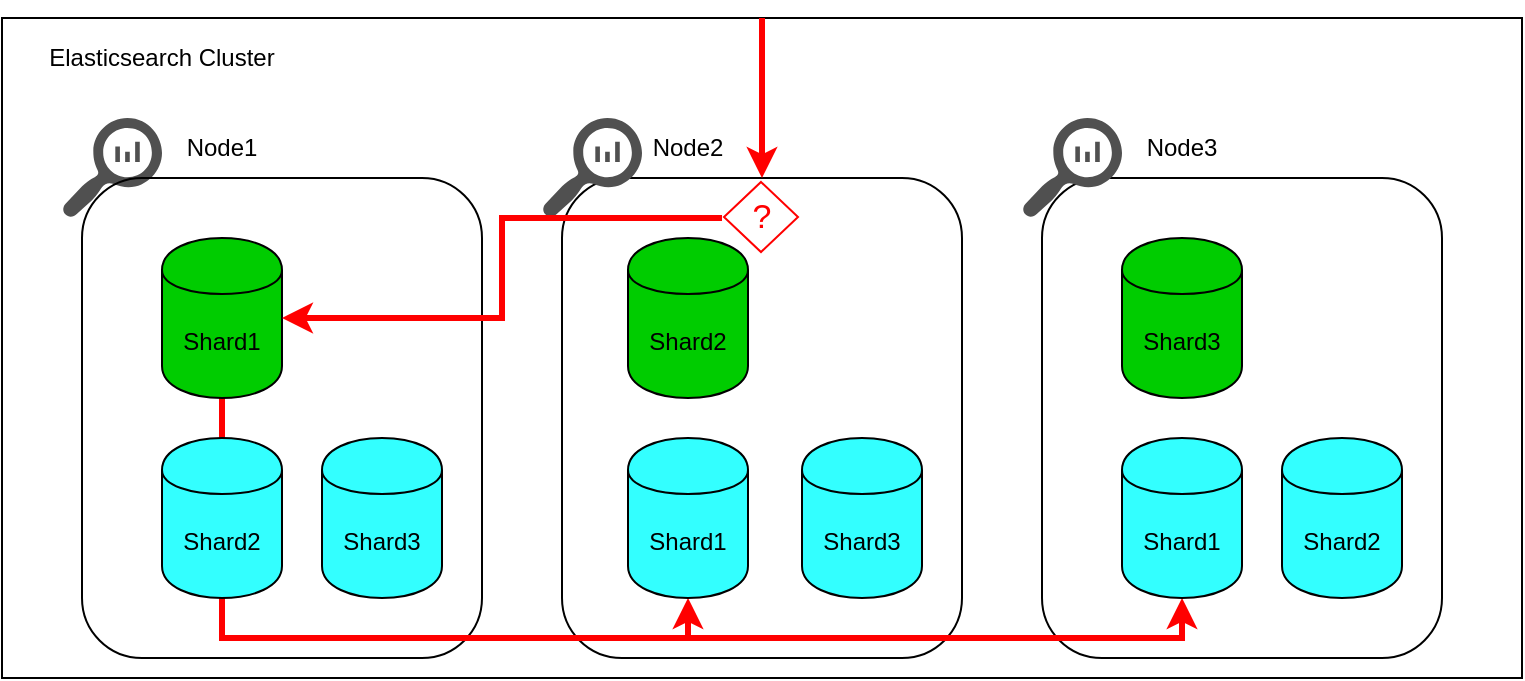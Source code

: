 <mxfile version="12.1.0" type="device" pages="1"><diagram id="oHwWs9JM9HGCuQ03burF" name="Page-1"><mxGraphModel dx="1088" dy="839" grid="1" gridSize="10" guides="1" tooltips="1" connect="1" arrows="1" fold="1" page="1" pageScale="1" pageWidth="827" pageHeight="1169" math="0" shadow="0"><root><mxCell id="0"/><mxCell id="1" parent="0"/><mxCell id="F1d3s1X0GTSFIW0D8E2v-1" value="" style="rounded=0;whiteSpace=wrap;html=1;fillColor=none;" parent="1" vertex="1"><mxGeometry x="40" y="110" width="760" height="330" as="geometry"/></mxCell><mxCell id="F1d3s1X0GTSFIW0D8E2v-2" value="" style="pointerEvents=1;shadow=0;dashed=0;html=1;strokeColor=none;labelPosition=center;verticalLabelPosition=bottom;verticalAlign=top;align=center;fillColor=#505050;shape=mxgraph.mscae.oms.log_search" parent="1" vertex="1"><mxGeometry x="70" y="160" width="50" height="50" as="geometry"/></mxCell><mxCell id="F1d3s1X0GTSFIW0D8E2v-3" value="" style="rounded=1;whiteSpace=wrap;html=1;fillColor=none;" parent="1" vertex="1"><mxGeometry x="80" y="190" width="200" height="240" as="geometry"/></mxCell><mxCell id="F1d3s1X0GTSFIW0D8E2v-4" value="" style="rounded=1;whiteSpace=wrap;html=1;fillColor=none;" parent="1" vertex="1"><mxGeometry x="320" y="190" width="200" height="240" as="geometry"/></mxCell><mxCell id="F1d3s1X0GTSFIW0D8E2v-5" value="" style="rounded=1;whiteSpace=wrap;html=1;fillColor=none;" parent="1" vertex="1"><mxGeometry x="560" y="190" width="200" height="240" as="geometry"/></mxCell><mxCell id="F1d3s1X0GTSFIW0D8E2v-7" value="" style="pointerEvents=1;shadow=0;dashed=0;html=1;strokeColor=none;labelPosition=center;verticalLabelPosition=bottom;verticalAlign=top;align=center;fillColor=#505050;shape=mxgraph.mscae.oms.log_search" parent="1" vertex="1"><mxGeometry x="310" y="160" width="50" height="50" as="geometry"/></mxCell><mxCell id="F1d3s1X0GTSFIW0D8E2v-8" value="" style="pointerEvents=1;shadow=0;dashed=0;html=1;strokeColor=none;labelPosition=center;verticalLabelPosition=bottom;verticalAlign=top;align=center;fillColor=#505050;shape=mxgraph.mscae.oms.log_search" parent="1" vertex="1"><mxGeometry x="550" y="160" width="50" height="50" as="geometry"/></mxCell><mxCell id="F1d3s1X0GTSFIW0D8E2v-28" style="edgeStyle=orthogonalEdgeStyle;rounded=0;orthogonalLoop=1;jettySize=auto;html=1;entryX=0.5;entryY=1;entryDx=0;entryDy=0;strokeColor=#FF0000;strokeWidth=3;exitX=0.5;exitY=1;exitDx=0;exitDy=0;startArrow=none;startFill=0;endArrow=classic;endFill=1;" parent="1" source="F1d3s1X0GTSFIW0D8E2v-9" target="F1d3s1X0GTSFIW0D8E2v-10" edge="1"><mxGeometry relative="1" as="geometry"><Array as="points"><mxPoint x="150" y="420"/><mxPoint x="383" y="420"/></Array></mxGeometry></mxCell><mxCell id="F1d3s1X0GTSFIW0D8E2v-29" style="edgeStyle=orthogonalEdgeStyle;rounded=0;orthogonalLoop=1;jettySize=auto;html=1;entryX=0.5;entryY=1;entryDx=0;entryDy=0;strokeColor=#FF0000;strokeWidth=3;exitX=0.5;exitY=1;exitDx=0;exitDy=0;startArrow=none;startFill=0;endArrow=classic;endFill=1;" parent="1" source="F1d3s1X0GTSFIW0D8E2v-9" target="F1d3s1X0GTSFIW0D8E2v-11" edge="1"><mxGeometry relative="1" as="geometry"/></mxCell><mxCell id="F1d3s1X0GTSFIW0D8E2v-9" value="Shard1" style="shape=cylinder;whiteSpace=wrap;html=1;boundedLbl=1;backgroundOutline=1;fillColor=#00CC00;" parent="1" vertex="1"><mxGeometry x="120" y="220" width="60" height="80" as="geometry"/></mxCell><mxCell id="F1d3s1X0GTSFIW0D8E2v-10" value="Shard1" style="shape=cylinder;whiteSpace=wrap;html=1;boundedLbl=1;backgroundOutline=1;fillColor=#33FFFF;" parent="1" vertex="1"><mxGeometry x="353" y="320" width="60" height="80" as="geometry"/></mxCell><mxCell id="F1d3s1X0GTSFIW0D8E2v-11" value="Shard1" style="shape=cylinder;whiteSpace=wrap;html=1;boundedLbl=1;backgroundOutline=1;fillColor=#33FFFF;" parent="1" vertex="1"><mxGeometry x="600" y="320" width="60" height="80" as="geometry"/></mxCell><mxCell id="F1d3s1X0GTSFIW0D8E2v-12" value="Shard2" style="shape=cylinder;whiteSpace=wrap;html=1;boundedLbl=1;backgroundOutline=1;fillColor=#33FFFF;" parent="1" vertex="1"><mxGeometry x="120" y="320" width="60" height="80" as="geometry"/></mxCell><mxCell id="F1d3s1X0GTSFIW0D8E2v-13" value="Shard2" style="shape=cylinder;whiteSpace=wrap;html=1;boundedLbl=1;backgroundOutline=1;fillColor=#00CC00;" parent="1" vertex="1"><mxGeometry x="353" y="220" width="60" height="80" as="geometry"/></mxCell><mxCell id="F1d3s1X0GTSFIW0D8E2v-14" value="Shard2" style="shape=cylinder;whiteSpace=wrap;html=1;boundedLbl=1;backgroundOutline=1;fillColor=#33FFFF;" parent="1" vertex="1"><mxGeometry x="680" y="320" width="60" height="80" as="geometry"/></mxCell><mxCell id="F1d3s1X0GTSFIW0D8E2v-15" value="Shard3" style="shape=cylinder;whiteSpace=wrap;html=1;boundedLbl=1;backgroundOutline=1;fillColor=#33FFFF;" parent="1" vertex="1"><mxGeometry x="200" y="320" width="60" height="80" as="geometry"/></mxCell><mxCell id="F1d3s1X0GTSFIW0D8E2v-16" value="Shard3" style="shape=cylinder;whiteSpace=wrap;html=1;boundedLbl=1;backgroundOutline=1;fillColor=#33FFFF;" parent="1" vertex="1"><mxGeometry x="440" y="320" width="60" height="80" as="geometry"/></mxCell><mxCell id="F1d3s1X0GTSFIW0D8E2v-17" value="Shard3" style="shape=cylinder;whiteSpace=wrap;html=1;boundedLbl=1;backgroundOutline=1;fillColor=#00CC00;" parent="1" vertex="1"><mxGeometry x="600" y="220" width="60" height="80" as="geometry"/></mxCell><mxCell id="F1d3s1X0GTSFIW0D8E2v-18" value="Elasticsearch Cluster" style="text;html=1;strokeColor=none;fillColor=none;align=center;verticalAlign=middle;whiteSpace=wrap;rounded=0;" parent="1" vertex="1"><mxGeometry x="60" y="120" width="120" height="20" as="geometry"/></mxCell><mxCell id="F1d3s1X0GTSFIW0D8E2v-20" value="Node1" style="text;html=1;strokeColor=none;fillColor=none;align=center;verticalAlign=middle;whiteSpace=wrap;rounded=0;" parent="1" vertex="1"><mxGeometry x="130" y="165" width="40" height="20" as="geometry"/></mxCell><mxCell id="F1d3s1X0GTSFIW0D8E2v-21" value="Node2" style="text;html=1;strokeColor=none;fillColor=none;align=center;verticalAlign=middle;whiteSpace=wrap;rounded=0;" parent="1" vertex="1"><mxGeometry x="363" y="165" width="40" height="20" as="geometry"/></mxCell><mxCell id="F1d3s1X0GTSFIW0D8E2v-22" value="Node3" style="text;html=1;strokeColor=none;fillColor=none;align=center;verticalAlign=middle;whiteSpace=wrap;rounded=0;" parent="1" vertex="1"><mxGeometry x="610" y="165" width="40" height="20" as="geometry"/></mxCell><mxCell id="F1d3s1X0GTSFIW0D8E2v-24" value="" style="endArrow=classic;html=1;strokeColor=#FF0000;strokeWidth=3;exitX=0.5;exitY=0;exitDx=0;exitDy=0;" parent="1" source="F1d3s1X0GTSFIW0D8E2v-1" target="F1d3s1X0GTSFIW0D8E2v-4" edge="1"><mxGeometry width="50" height="50" relative="1" as="geometry"><mxPoint x="430" y="235" as="sourcePoint"/><mxPoint x="480" y="185" as="targetPoint"/></mxGeometry></mxCell><mxCell id="F1d3s1X0GTSFIW0D8E2v-27" style="edgeStyle=orthogonalEdgeStyle;rounded=0;orthogonalLoop=1;jettySize=auto;html=1;strokeColor=#FF0000;strokeWidth=3;" parent="1" source="F1d3s1X0GTSFIW0D8E2v-25" target="F1d3s1X0GTSFIW0D8E2v-9" edge="1"><mxGeometry relative="1" as="geometry"/></mxCell><mxCell id="F1d3s1X0GTSFIW0D8E2v-25" value="&lt;font color=&quot;#ff0000&quot; style=&quot;font-size: 17px&quot;&gt;?&lt;/font&gt;" style="text;html=1;strokeColor=none;fillColor=none;align=center;verticalAlign=middle;whiteSpace=wrap;rounded=0;" parent="1" vertex="1"><mxGeometry x="400" y="190" width="40" height="40" as="geometry"/></mxCell><mxCell id="BWq6wh4bjQ-TpV9pX1m1-1" value="" style="rhombus;whiteSpace=wrap;html=1;fillColor=none;strokeColor=#FF0000;" vertex="1" parent="1"><mxGeometry x="401" y="192" width="37" height="35" as="geometry"/></mxCell></root></mxGraphModel></diagram></mxfile>